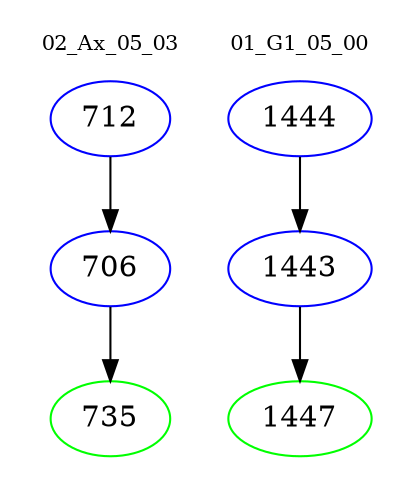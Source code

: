 digraph{
subgraph cluster_0 {
color = white
label = "02_Ax_05_03";
fontsize=10;
T0_712 [label="712", color="blue"]
T0_712 -> T0_706 [color="black"]
T0_706 [label="706", color="blue"]
T0_706 -> T0_735 [color="black"]
T0_735 [label="735", color="green"]
}
subgraph cluster_1 {
color = white
label = "01_G1_05_00";
fontsize=10;
T1_1444 [label="1444", color="blue"]
T1_1444 -> T1_1443 [color="black"]
T1_1443 [label="1443", color="blue"]
T1_1443 -> T1_1447 [color="black"]
T1_1447 [label="1447", color="green"]
}
}
